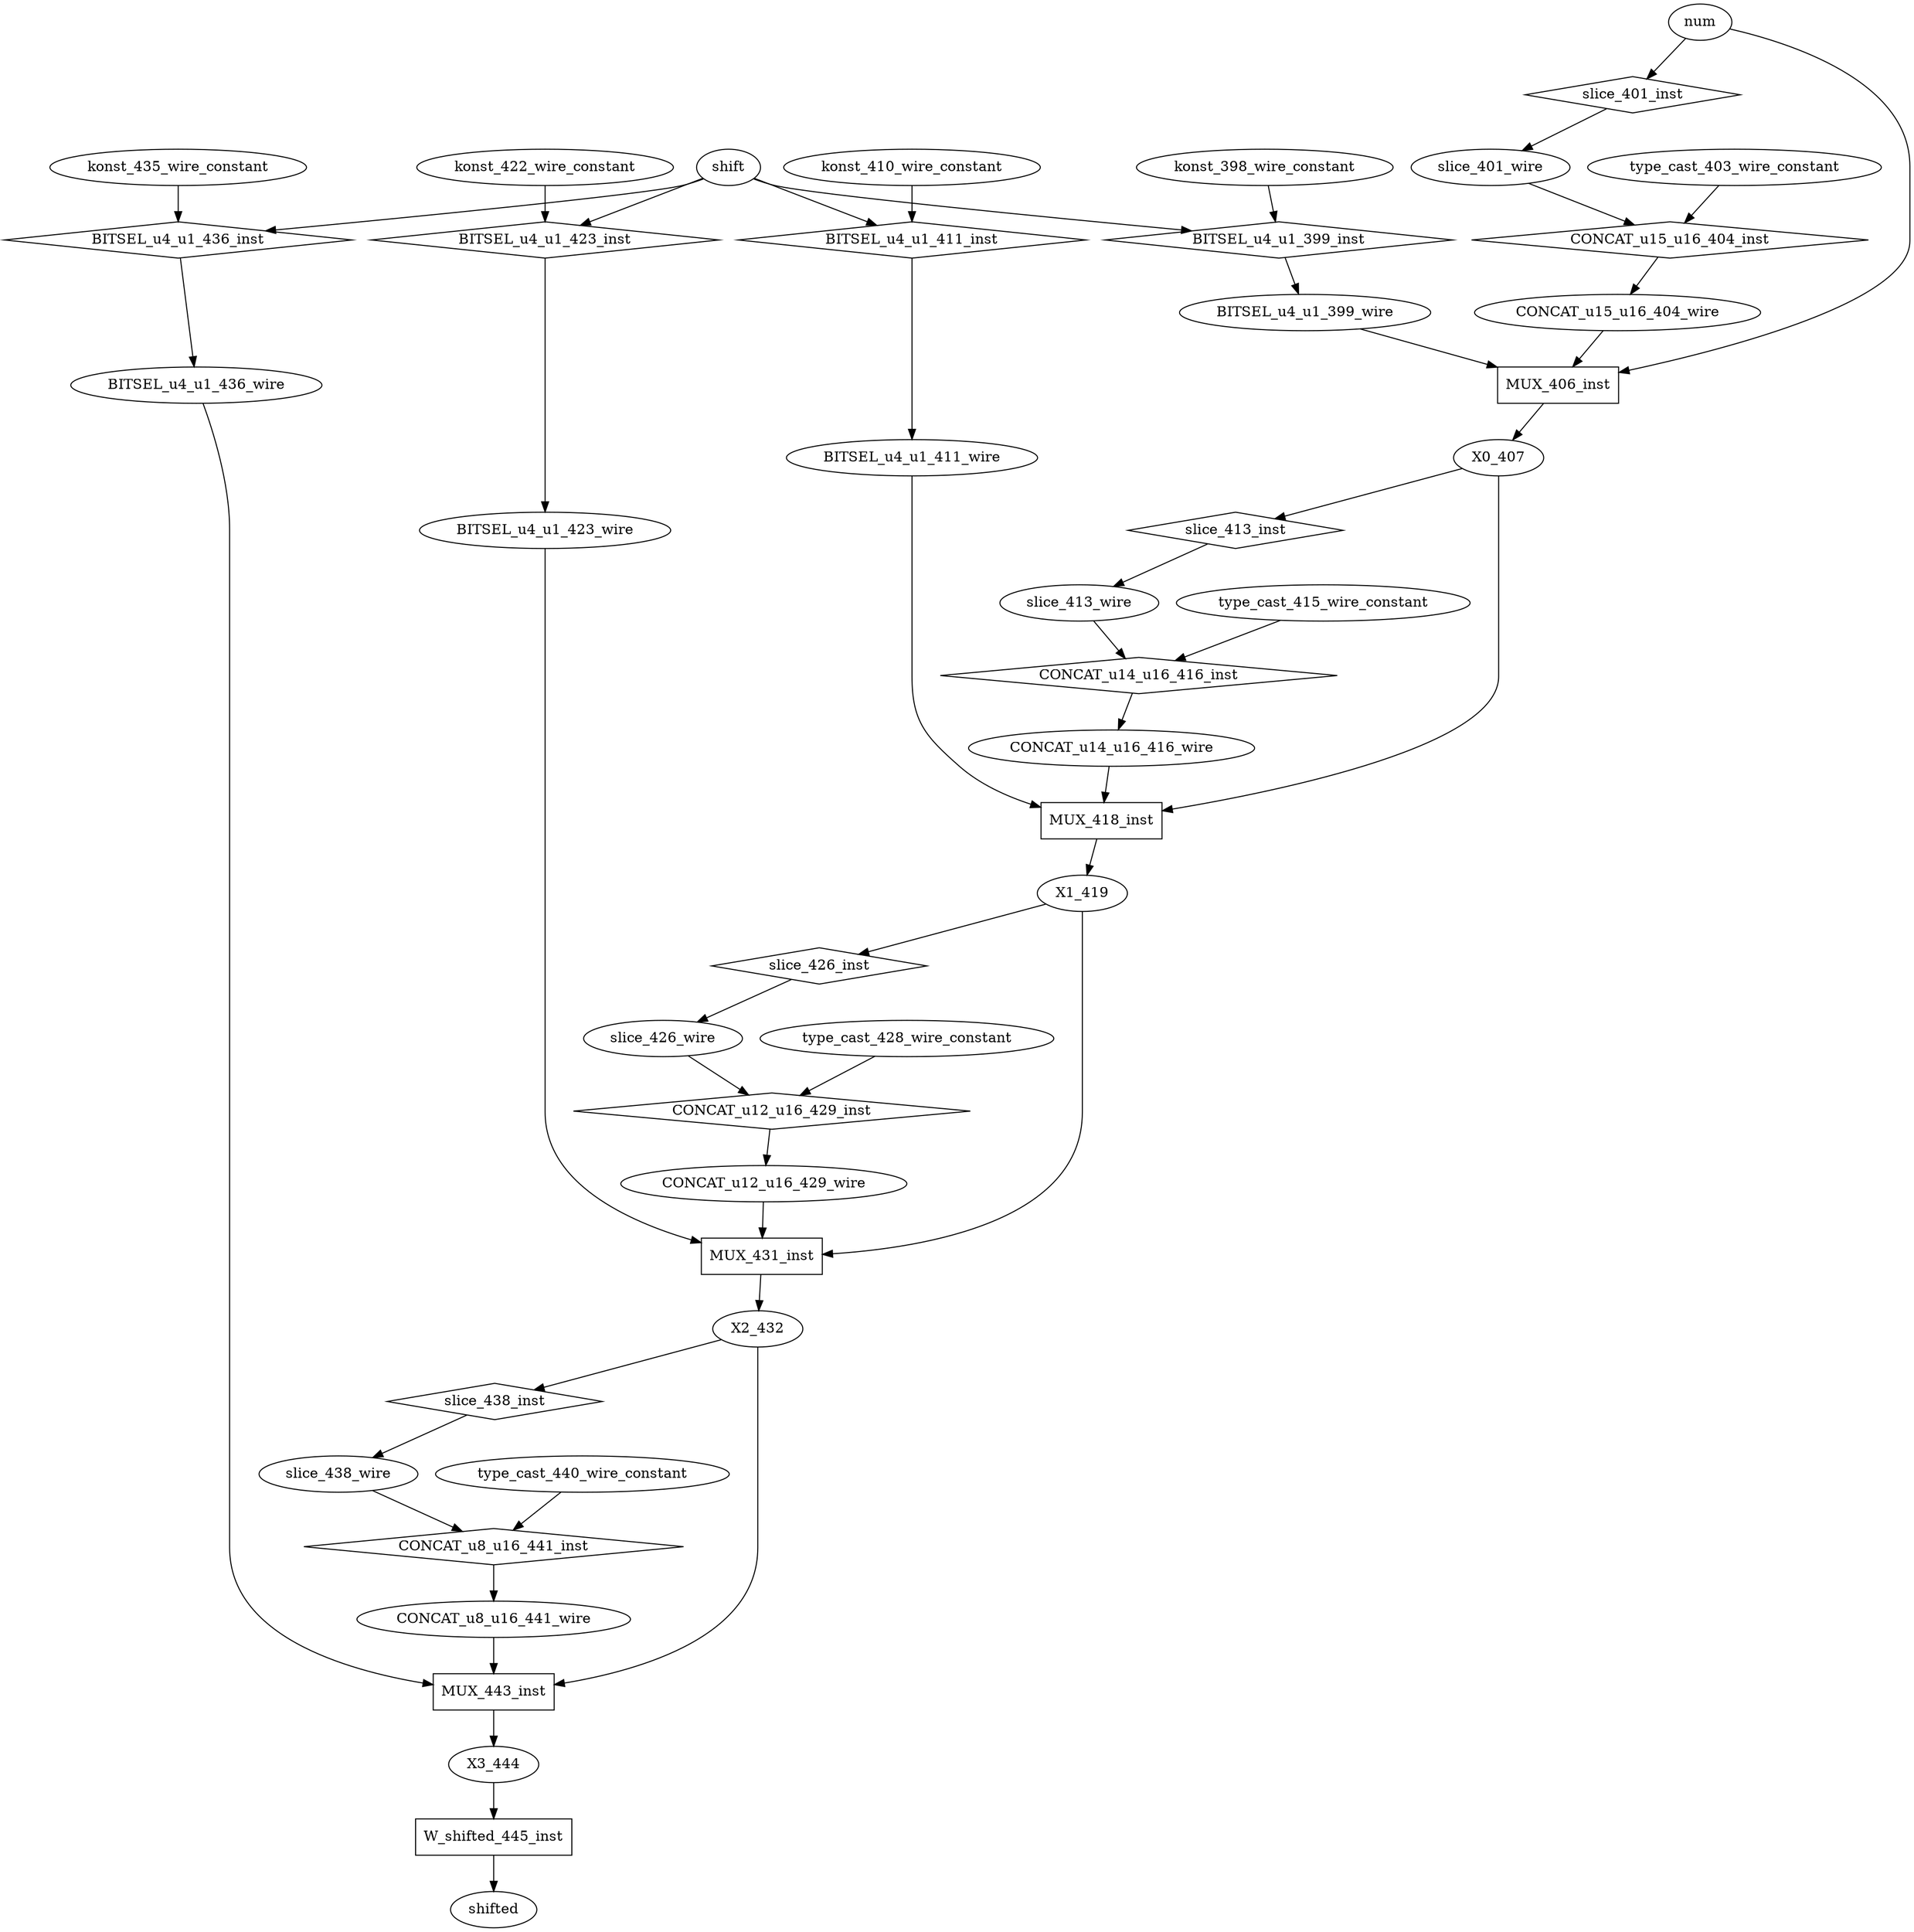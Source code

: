 digraph data_path {
  BITSEL_u4_u1_399_wire [shape=ellipse];
  BITSEL_u4_u1_411_wire [shape=ellipse];
  BITSEL_u4_u1_423_wire [shape=ellipse];
  BITSEL_u4_u1_436_wire [shape=ellipse];
  CONCAT_u12_u16_429_wire [shape=ellipse];
  CONCAT_u14_u16_416_wire [shape=ellipse];
  CONCAT_u15_u16_404_wire [shape=ellipse];
  CONCAT_u8_u16_441_wire [shape=ellipse];
  X0_407 [shape=ellipse];
  X1_419 [shape=ellipse];
  X2_432 [shape=ellipse];
  X3_444 [shape=ellipse];
  konst_398_wire_constant [shape=ellipse];
  konst_410_wire_constant [shape=ellipse];
  konst_422_wire_constant [shape=ellipse];
  konst_435_wire_constant [shape=ellipse];
  slice_401_wire [shape=ellipse];
  slice_413_wire [shape=ellipse];
  slice_426_wire [shape=ellipse];
  slice_438_wire [shape=ellipse];
  type_cast_403_wire_constant [shape=ellipse];
  type_cast_415_wire_constant [shape=ellipse];
  type_cast_428_wire_constant [shape=ellipse];
  type_cast_440_wire_constant [shape=ellipse];
  BITSEL_u4_u1_399_inst [shape=diamond];
shift  -> BITSEL_u4_u1_399_inst;
konst_398_wire_constant  -> BITSEL_u4_u1_399_inst;
BITSEL_u4_u1_399_inst -> BITSEL_u4_u1_399_wire;
  BITSEL_u4_u1_411_inst [shape=diamond];
shift  -> BITSEL_u4_u1_411_inst;
konst_410_wire_constant  -> BITSEL_u4_u1_411_inst;
BITSEL_u4_u1_411_inst -> BITSEL_u4_u1_411_wire;
  BITSEL_u4_u1_423_inst [shape=diamond];
shift  -> BITSEL_u4_u1_423_inst;
konst_422_wire_constant  -> BITSEL_u4_u1_423_inst;
BITSEL_u4_u1_423_inst -> BITSEL_u4_u1_423_wire;
  BITSEL_u4_u1_436_inst [shape=diamond];
shift  -> BITSEL_u4_u1_436_inst;
konst_435_wire_constant  -> BITSEL_u4_u1_436_inst;
BITSEL_u4_u1_436_inst -> BITSEL_u4_u1_436_wire;
  CONCAT_u12_u16_429_inst [shape=diamond];
slice_426_wire  -> CONCAT_u12_u16_429_inst;
type_cast_428_wire_constant  -> CONCAT_u12_u16_429_inst;
CONCAT_u12_u16_429_inst -> CONCAT_u12_u16_429_wire;
  CONCAT_u14_u16_416_inst [shape=diamond];
slice_413_wire  -> CONCAT_u14_u16_416_inst;
type_cast_415_wire_constant  -> CONCAT_u14_u16_416_inst;
CONCAT_u14_u16_416_inst -> CONCAT_u14_u16_416_wire;
  CONCAT_u15_u16_404_inst [shape=diamond];
slice_401_wire  -> CONCAT_u15_u16_404_inst;
type_cast_403_wire_constant  -> CONCAT_u15_u16_404_inst;
CONCAT_u15_u16_404_inst -> CONCAT_u15_u16_404_wire;
  CONCAT_u8_u16_441_inst [shape=diamond];
slice_438_wire  -> CONCAT_u8_u16_441_inst;
type_cast_440_wire_constant  -> CONCAT_u8_u16_441_inst;
CONCAT_u8_u16_441_inst -> CONCAT_u8_u16_441_wire;
  MUX_406_inst [shape=rectangle];
BITSEL_u4_u1_399_wire  -> MUX_406_inst;
CONCAT_u15_u16_404_wire  -> MUX_406_inst;
num  -> MUX_406_inst;
MUX_406_inst -> X0_407;
  MUX_418_inst [shape=rectangle];
BITSEL_u4_u1_411_wire  -> MUX_418_inst;
CONCAT_u14_u16_416_wire  -> MUX_418_inst;
X0_407  -> MUX_418_inst;
MUX_418_inst -> X1_419;
  MUX_431_inst [shape=rectangle];
BITSEL_u4_u1_423_wire  -> MUX_431_inst;
CONCAT_u12_u16_429_wire  -> MUX_431_inst;
X1_419  -> MUX_431_inst;
MUX_431_inst -> X2_432;
  MUX_443_inst [shape=rectangle];
BITSEL_u4_u1_436_wire  -> MUX_443_inst;
CONCAT_u8_u16_441_wire  -> MUX_443_inst;
X2_432  -> MUX_443_inst;
MUX_443_inst -> X3_444;
  W_shifted_445_inst [shape=rectangle];
X3_444  -> W_shifted_445_inst;
W_shifted_445_inst -> shifted;
  slice_401_inst [shape=diamond];
num  -> slice_401_inst;
slice_401_inst -> slice_401_wire;
  slice_413_inst [shape=diamond];
X0_407  -> slice_413_inst;
slice_413_inst -> slice_413_wire;
  slice_426_inst [shape=diamond];
X1_419  -> slice_426_inst;
slice_426_inst -> slice_426_wire;
  slice_438_inst [shape=diamond];
X2_432  -> slice_438_inst;
slice_438_inst -> slice_438_wire;
}
